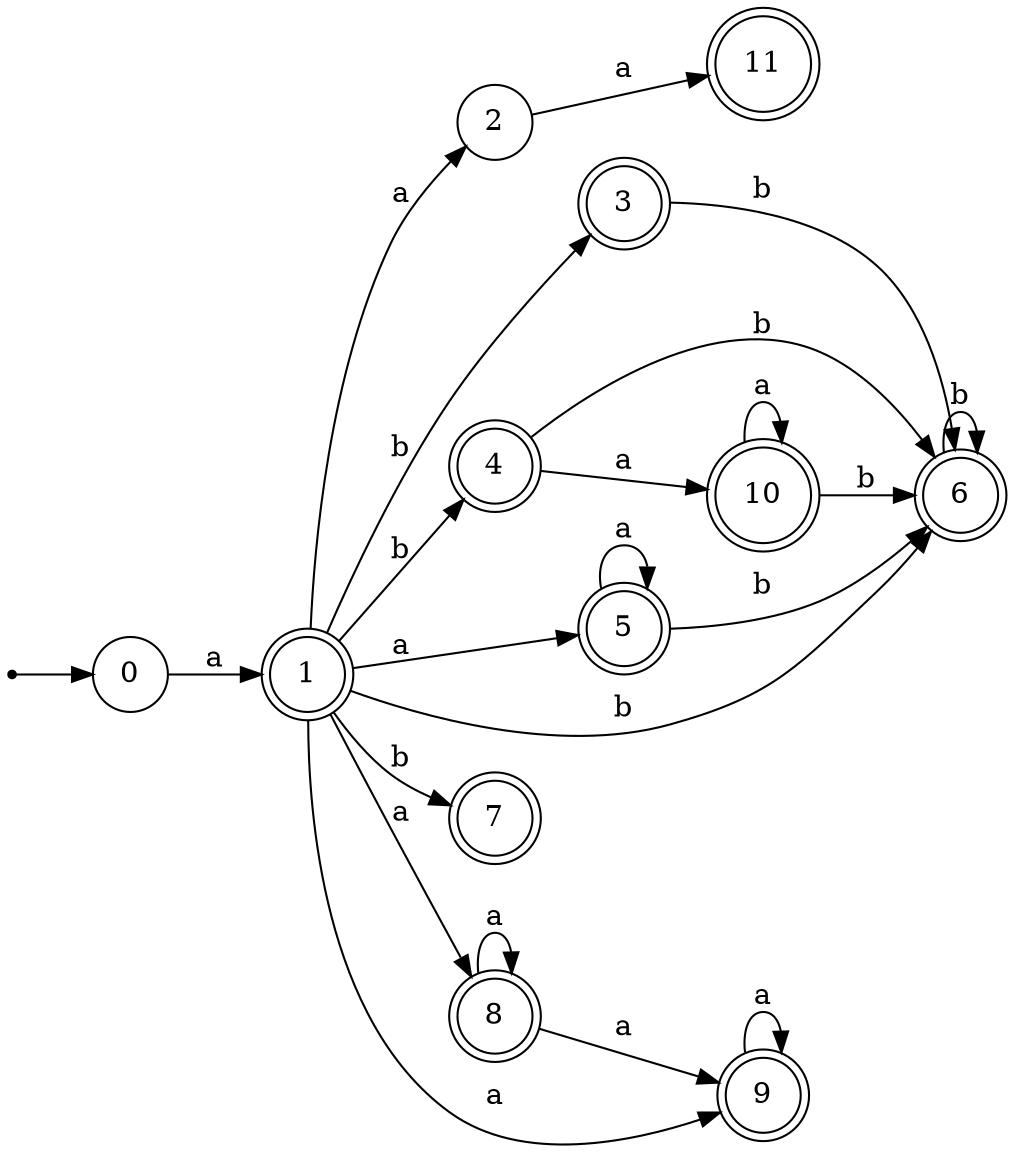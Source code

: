 digraph finite_state_machine {
rankdir=LR;
size="20,20";
node [shape = point]; "dummy0"
node [shape = circle]; "0";
"dummy0" -> "0";
node [shape = doublecircle]; "1";node [shape = circle]; "2";
node [shape = doublecircle]; "3";node [shape = doublecircle]; "4";node [shape = doublecircle]; "5";node [shape = doublecircle]; "6";node [shape = doublecircle]; "7";node [shape = doublecircle]; "8";node [shape = doublecircle]; "9";node [shape = doublecircle]; "10";node [shape = doublecircle]; "11";"0" -> "1" [label = "a"];
 "1" -> "8" [label = "a"];
 "1" -> "9" [label = "a"];
 "1" -> "2" [label = "a"];
 "1" -> "5" [label = "a"];
 "1" -> "3" [label = "b"];
 "1" -> "4" [label = "b"];
 "1" -> "6" [label = "b"];
 "1" -> "7" [label = "b"];
 "9" -> "9" [label = "a"];
 "8" -> "8" [label = "a"];
 "8" -> "9" [label = "a"];
 "6" -> "6" [label = "b"];
 "5" -> "5" [label = "a"];
 "5" -> "6" [label = "b"];
 "4" -> "10" [label = "a"];
 "4" -> "6" [label = "b"];
 "10" -> "10" [label = "a"];
 "10" -> "6" [label = "b"];
 "3" -> "6" [label = "b"];
 "2" -> "11" [label = "a"];
 }
